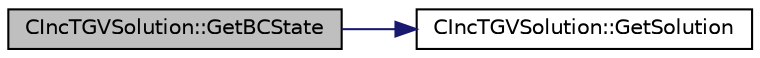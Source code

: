 digraph "CIncTGVSolution::GetBCState"
{
 // LATEX_PDF_SIZE
  edge [fontname="Helvetica",fontsize="10",labelfontname="Helvetica",labelfontsize="10"];
  node [fontname="Helvetica",fontsize="10",shape=record];
  rankdir="LR";
  Node1 [label="CIncTGVSolution::GetBCState",height=0.2,width=0.4,color="black", fillcolor="grey75", style="filled", fontcolor="black",tooltip="Get the boundary conditions state for an exact solution."];
  Node1 -> Node2 [color="midnightblue",fontsize="10",style="solid",fontname="Helvetica"];
  Node2 [label="CIncTGVSolution::GetSolution",height=0.2,width=0.4,color="black", fillcolor="white", style="filled",URL="$classCIncTGVSolution.html#a6488f3cc3251d9a160b8a11a6b7693b1",tooltip="Get the exact solution at the current position and time."];
}

